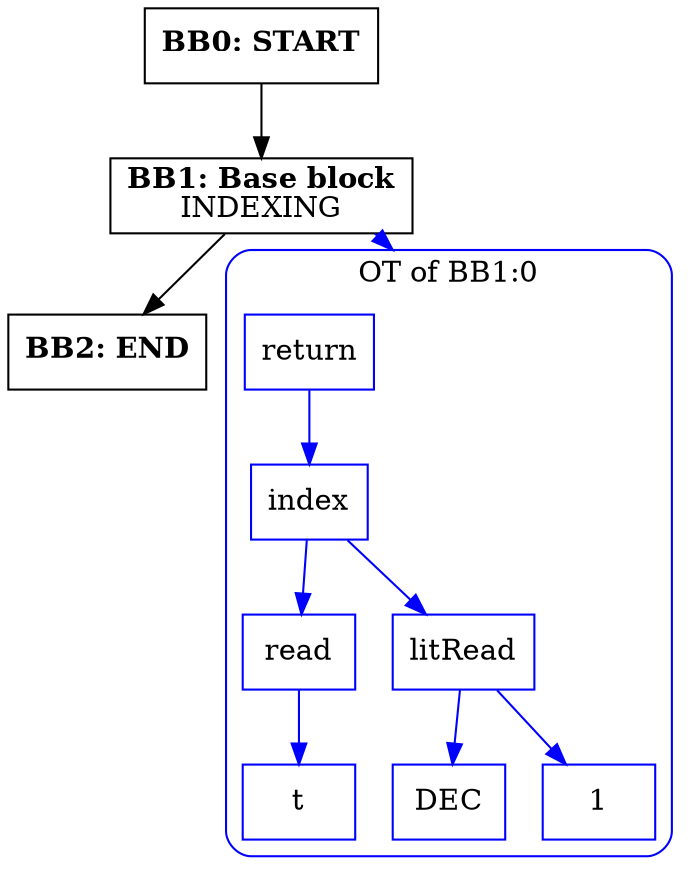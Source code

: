 digraph CFG {
    compound=true;
    graph [splines=true];
    node [shape=rectangle];

    BB2 [label=<<B>BB2: END</B><BR ALIGN="CENTER"/>>];
    BB1 [label=<<B>BB1: Base block</B><BR ALIGN="CENTER"/>INDEXING<BR ALIGN="CENTER"/>>];
    subgraph cluster_instruction0 {
        label = "OT of BB1:0";
        style=rounded;
        color=blue;
        entry0 [shape=point, style=invis];
        node0 [label="return", color=blue];
        node1 [label="index", color=blue];
        node2 [label="read", color=blue];
        node3 [label="t", color=blue];
        node2 -> node3[color=blue];
        node1 -> node2[color=blue];
        node4 [label="litRead", color=blue];
        node5 [label="DEC", color=blue];
        node4 -> node5[color=blue];
        node6 [label="1", color=blue];
        node4 -> node6[color=blue];
        node1 -> node4[color=blue];
        node0 -> node1[color=blue];
    }
    BB1 -> entry0 [lhead=cluster_instruction0, color=blue];
    BB0 [label=<<B>BB0: START</B><BR ALIGN="CENTER"/>>];

    BB1 -> BB2;
    BB0 -> BB1;
}
